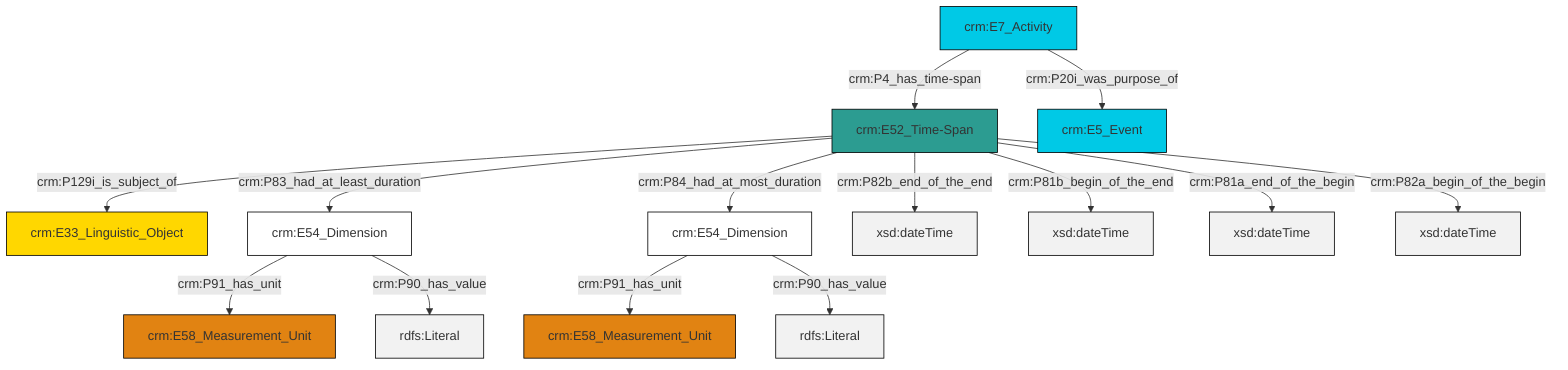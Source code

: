 graph TD
classDef Literal fill:#f2f2f2,stroke:#000000;
classDef CRM_Entity fill:#FFFFFF,stroke:#000000;
classDef Temporal_Entity fill:#00C9E6, stroke:#000000;
classDef Type fill:#E18312, stroke:#000000;
classDef Time-Span fill:#2C9C91, stroke:#000000;
classDef Appellation fill:#FFEB7F, stroke:#000000;
classDef Place fill:#008836, stroke:#000000;
classDef Persistent_Item fill:#B266B2, stroke:#000000;
classDef Conceptual_Object fill:#FFD700, stroke:#000000;
classDef Physical_Thing fill:#D2B48C, stroke:#000000;
classDef Actor fill:#f58aad, stroke:#000000;
classDef PC_Classes fill:#4ce600, stroke:#000000;
classDef Multi fill:#cccccc,stroke:#000000;

0["crm:E52_Time-Span"]:::Time-Span -->|crm:P129i_is_subject_of| 1["crm:E33_Linguistic_Object"]:::Conceptual_Object
2["crm:E7_Activity"]:::Temporal_Entity -->|crm:P4_has_time-span| 0["crm:E52_Time-Span"]:::Time-Span
2["crm:E7_Activity"]:::Temporal_Entity -->|crm:P20i_was_purpose_of| 5["crm:E5_Event"]:::Temporal_Entity
0["crm:E52_Time-Span"]:::Time-Span -->|crm:P83_had_at_least_duration| 6["crm:E54_Dimension"]:::CRM_Entity
7["crm:E54_Dimension"]:::CRM_Entity -->|crm:P91_has_unit| 3["crm:E58_Measurement_Unit"]:::Type
0["crm:E52_Time-Span"]:::Time-Span -->|crm:P82b_end_of_the_end| 8[xsd:dateTime]:::Literal
0["crm:E52_Time-Span"]:::Time-Span -->|crm:P81b_begin_of_the_end| 10[xsd:dateTime]:::Literal
0["crm:E52_Time-Span"]:::Time-Span -->|crm:P81a_end_of_the_begin| 11[xsd:dateTime]:::Literal
7["crm:E54_Dimension"]:::CRM_Entity -->|crm:P90_has_value| 14[rdfs:Literal]:::Literal
6["crm:E54_Dimension"]:::CRM_Entity -->|crm:P91_has_unit| 12["crm:E58_Measurement_Unit"]:::Type
0["crm:E52_Time-Span"]:::Time-Span -->|crm:P84_had_at_most_duration| 7["crm:E54_Dimension"]:::CRM_Entity
0["crm:E52_Time-Span"]:::Time-Span -->|crm:P82a_begin_of_the_begin| 20[xsd:dateTime]:::Literal
6["crm:E54_Dimension"]:::CRM_Entity -->|crm:P90_has_value| 21[rdfs:Literal]:::Literal